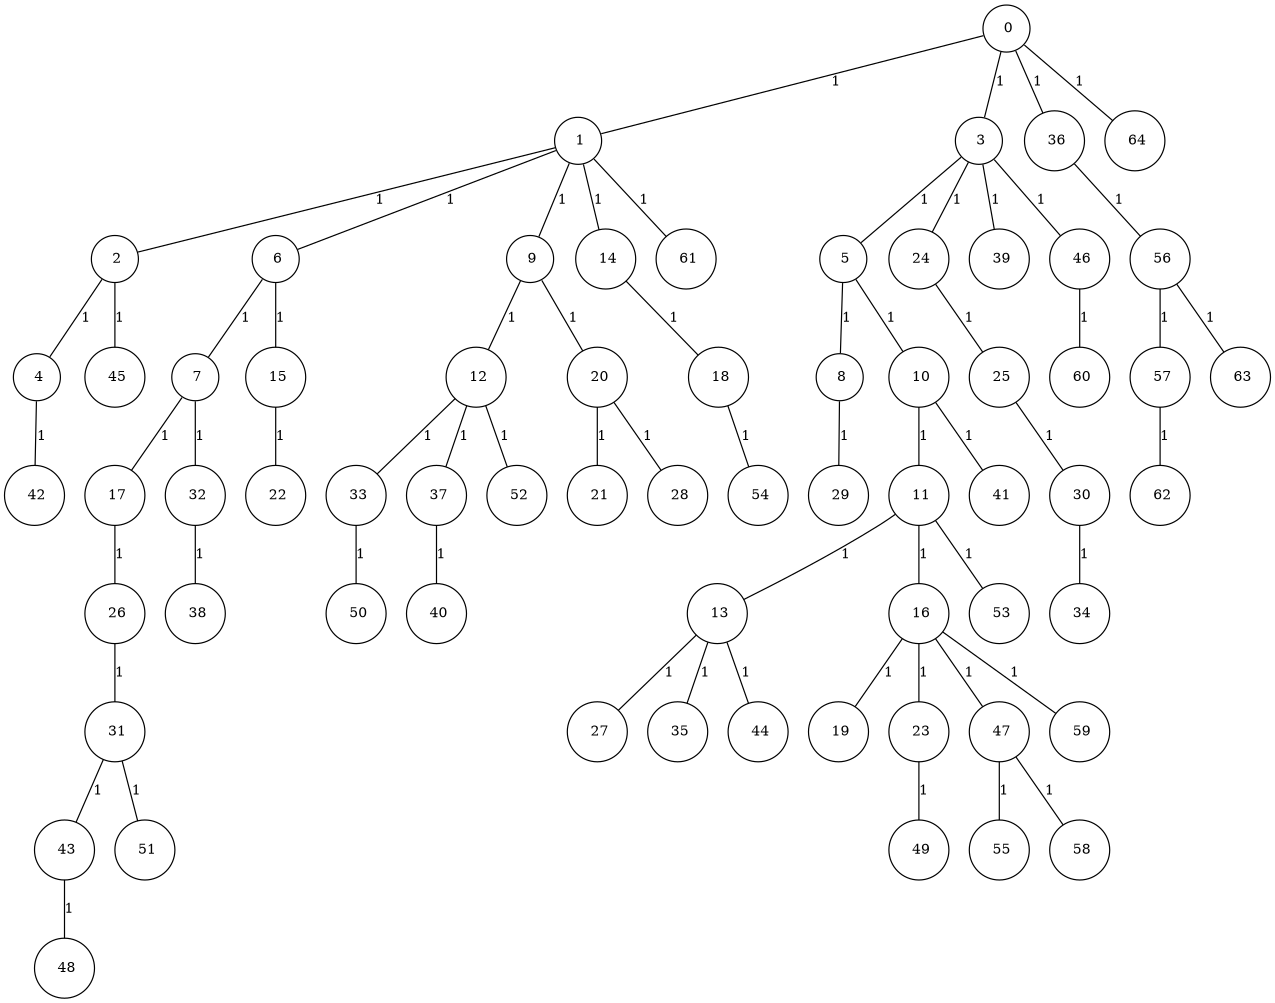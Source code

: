 graph G {
size="8.5,11;"
ratio = "expand;"
fixedsize="true;"
overlap="scale;"
node[shape=circle,width=.12,hight=.12,fontsize=12]
edge[fontsize=12]

0[label=" 0" color=black, pos="1.080919,2.7495804!"];
1[label=" 1" color=black, pos="2.6985062,1.6916784!"];
2[label=" 2" color=black, pos="1.5655132,1.1658915!"];
3[label=" 3" color=black, pos="0.53055653,2.0130411!"];
4[label=" 4" color=black, pos="1.5874984,1.184611!"];
5[label=" 5" color=black, pos="0.61907107,1.0892426!"];
6[label=" 6" color=black, pos="0.30228031,2.7640381!"];
7[label=" 7" color=black, pos="2.1647324,1.6792981!"];
8[label=" 8" color=black, pos="0.73326047,1.4210821!"];
9[label=" 9" color=black, pos="1.3738902,0.518156!"];
10[label=" 10" color=black, pos="0.83136667,2.6907952!"];
11[label=" 11" color=black, pos="1.262979,0.22654418!"];
12[label=" 12" color=black, pos="2.4116072,1.9171227!"];
13[label=" 13" color=black, pos="1.9971299,2.2731832!"];
14[label=" 14" color=black, pos="2.9871557,0.39438115!"];
15[label=" 15" color=black, pos="0.52971826,0.39753968!"];
16[label=" 16" color=black, pos="1.5025579,2.6947454!"];
17[label=" 17" color=black, pos="1.9313822,0.81585135!"];
18[label=" 18" color=black, pos="0.89694887,2.1246721!"];
19[label=" 19" color=black, pos="0.21048292,0.010405309!"];
20[label=" 20" color=black, pos="1.7623715,2.6527684!"];
21[label=" 21" color=black, pos="0.93389327,1.0589117!"];
22[label=" 22" color=black, pos="1.9631729,1.0729372!"];
23[label=" 23" color=black, pos="0.52697211,0.75586989!"];
24[label=" 24" color=black, pos="0.28909861,0.90597798!"];
25[label=" 25" color=black, pos="0.66351665,2.9832298!"];
26[label=" 26" color=black, pos="1.2284759,1.7203934!"];
27[label=" 27" color=black, pos="1.4591182,2.0610489!"];
28[label=" 28" color=black, pos="0.6583267,0.98099106!"];
29[label=" 29" color=black, pos="2.6397689,1.513269!"];
30[label=" 30" color=black, pos="2.4931955,0.095832932!"];
31[label=" 31" color=black, pos="2.0566831,0.049697591!"];
32[label=" 32" color=black, pos="0.30231809,2.5662625!"];
33[label=" 33" color=black, pos="1.6775049,0.52630025!"];
34[label=" 34" color=black, pos="1.6573942,2.3449396!"];
35[label=" 35" color=black, pos="1.9774924,0.33800198!"];
36[label=" 36" color=black, pos="2.1198059,0.22803903!"];
37[label=" 37" color=black, pos="1.3588958,2.3625165!"];
38[label=" 38" color=black, pos="2.3275142,1.8722589!"];
39[label=" 39" color=black, pos="2.3100522,0.72997891!"];
40[label=" 40" color=black, pos="2.8776321,0.57820507!"];
41[label=" 41" color=black, pos="1.8457337,1.4611178!"];
42[label=" 42" color=black, pos="0.35119897,0.61964022!"];
43[label=" 43" color=black, pos="2.212046,1.9645104!"];
44[label=" 44" color=black, pos="0.27663525,1.0914266!"];
45[label=" 45" color=black, pos="1.9338574,0.4876223!"];
46[label=" 46" color=black, pos="1.9122925,1.6455689!"];
47[label=" 47" color=black, pos="1.2818377,0.83471512!"];
48[label=" 48" color=black, pos="2.6717892,2.7146068!"];
49[label=" 49" color=black, pos="2.5174255,0.020650819!"];
50[label=" 50" color=black, pos="1.9817821,2.1973158!"];
51[label=" 51" color=black, pos="2.5979332,1.52568!"];
52[label=" 52" color=black, pos="2.3543756,1.5100995!"];
53[label=" 53" color=black, pos="1.0710497,1.5496047!"];
54[label=" 54" color=black, pos="1.357603,2.205687!"];
55[label=" 55" color=black, pos="2.5707214,0.79891058!"];
56[label=" 56" color=black, pos="0.45332232,2.7600335!"];
57[label=" 57" color=black, pos="0.68924199,2.8393723!"];
58[label=" 58" color=black, pos="2.4209754,0.86485212!"];
59[label=" 59" color=black, pos="2.1985143,1.8934771!"];
60[label=" 60" color=black, pos="0.0076386766,0.84112299!"];
61[label=" 61" color=black, pos="2.4012985,0.062030609!"];
62[label=" 62" color=black, pos="0.58590128,0.39834226!"];
63[label=" 63" color=black, pos="0.30811977,1.3991333!"];
64[label=" 64" color=black, pos="1.7107702,0.73218992!"];
0--1[label="1"]
0--3[label="1"]
0--36[label="1"]
0--64[label="1"]
1--2[label="1"]
1--6[label="1"]
1--9[label="1"]
1--14[label="1"]
1--61[label="1"]
2--4[label="1"]
2--45[label="1"]
3--5[label="1"]
3--24[label="1"]
3--39[label="1"]
3--46[label="1"]
4--42[label="1"]
5--8[label="1"]
5--10[label="1"]
6--7[label="1"]
6--15[label="1"]
7--17[label="1"]
7--32[label="1"]
8--29[label="1"]
9--12[label="1"]
9--20[label="1"]
10--11[label="1"]
10--41[label="1"]
11--13[label="1"]
11--16[label="1"]
11--53[label="1"]
12--33[label="1"]
12--37[label="1"]
12--52[label="1"]
13--27[label="1"]
13--35[label="1"]
13--44[label="1"]
14--18[label="1"]
15--22[label="1"]
16--19[label="1"]
16--23[label="1"]
16--47[label="1"]
16--59[label="1"]
17--26[label="1"]
18--54[label="1"]
20--21[label="1"]
20--28[label="1"]
23--49[label="1"]
24--25[label="1"]
25--30[label="1"]
26--31[label="1"]
30--34[label="1"]
31--43[label="1"]
31--51[label="1"]
32--38[label="1"]
33--50[label="1"]
36--56[label="1"]
37--40[label="1"]
43--48[label="1"]
46--60[label="1"]
47--55[label="1"]
47--58[label="1"]
56--57[label="1"]
56--63[label="1"]
57--62[label="1"]

}
